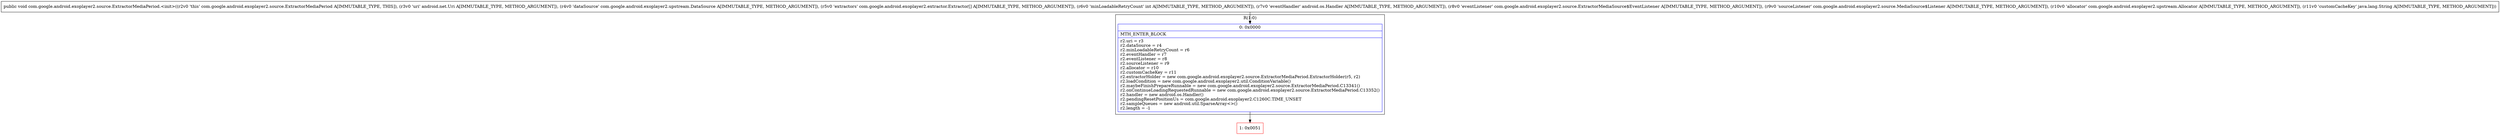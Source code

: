 digraph "CFG forcom.google.android.exoplayer2.source.ExtractorMediaPeriod.\<init\>(Landroid\/net\/Uri;Lcom\/google\/android\/exoplayer2\/upstream\/DataSource;[Lcom\/google\/android\/exoplayer2\/extractor\/Extractor;ILandroid\/os\/Handler;Lcom\/google\/android\/exoplayer2\/source\/ExtractorMediaSource$EventListener;Lcom\/google\/android\/exoplayer2\/source\/MediaSource$Listener;Lcom\/google\/android\/exoplayer2\/upstream\/Allocator;Ljava\/lang\/String;)V" {
subgraph cluster_Region_1166726576 {
label = "R(1:0)";
node [shape=record,color=blue];
Node_0 [shape=record,label="{0\:\ 0x0000|MTH_ENTER_BLOCK\l|r2.uri = r3\lr2.dataSource = r4\lr2.minLoadableRetryCount = r6\lr2.eventHandler = r7\lr2.eventListener = r8\lr2.sourceListener = r9\lr2.allocator = r10\lr2.customCacheKey = r11\lr2.extractorHolder = new com.google.android.exoplayer2.source.ExtractorMediaPeriod.ExtractorHolder(r5, r2)\lr2.loadCondition = new com.google.android.exoplayer2.util.ConditionVariable()\lr2.maybeFinishPrepareRunnable = new com.google.android.exoplayer2.source.ExtractorMediaPeriod.C13341()\lr2.onContinueLoadingRequestedRunnable = new com.google.android.exoplayer2.source.ExtractorMediaPeriod.C13352()\lr2.handler = new android.os.Handler()\lr2.pendingResetPositionUs = com.google.android.exoplayer2.C1260C.TIME_UNSET\lr2.sampleQueues = new android.util.SparseArray\<\>()\lr2.length = \-1\l}"];
}
Node_1 [shape=record,color=red,label="{1\:\ 0x0051}"];
MethodNode[shape=record,label="{public void com.google.android.exoplayer2.source.ExtractorMediaPeriod.\<init\>((r2v0 'this' com.google.android.exoplayer2.source.ExtractorMediaPeriod A[IMMUTABLE_TYPE, THIS]), (r3v0 'uri' android.net.Uri A[IMMUTABLE_TYPE, METHOD_ARGUMENT]), (r4v0 'dataSource' com.google.android.exoplayer2.upstream.DataSource A[IMMUTABLE_TYPE, METHOD_ARGUMENT]), (r5v0 'extractors' com.google.android.exoplayer2.extractor.Extractor[] A[IMMUTABLE_TYPE, METHOD_ARGUMENT]), (r6v0 'minLoadableRetryCount' int A[IMMUTABLE_TYPE, METHOD_ARGUMENT]), (r7v0 'eventHandler' android.os.Handler A[IMMUTABLE_TYPE, METHOD_ARGUMENT]), (r8v0 'eventListener' com.google.android.exoplayer2.source.ExtractorMediaSource$EventListener A[IMMUTABLE_TYPE, METHOD_ARGUMENT]), (r9v0 'sourceListener' com.google.android.exoplayer2.source.MediaSource$Listener A[IMMUTABLE_TYPE, METHOD_ARGUMENT]), (r10v0 'allocator' com.google.android.exoplayer2.upstream.Allocator A[IMMUTABLE_TYPE, METHOD_ARGUMENT]), (r11v0 'customCacheKey' java.lang.String A[IMMUTABLE_TYPE, METHOD_ARGUMENT])) }"];
MethodNode -> Node_0;
Node_0 -> Node_1;
}

